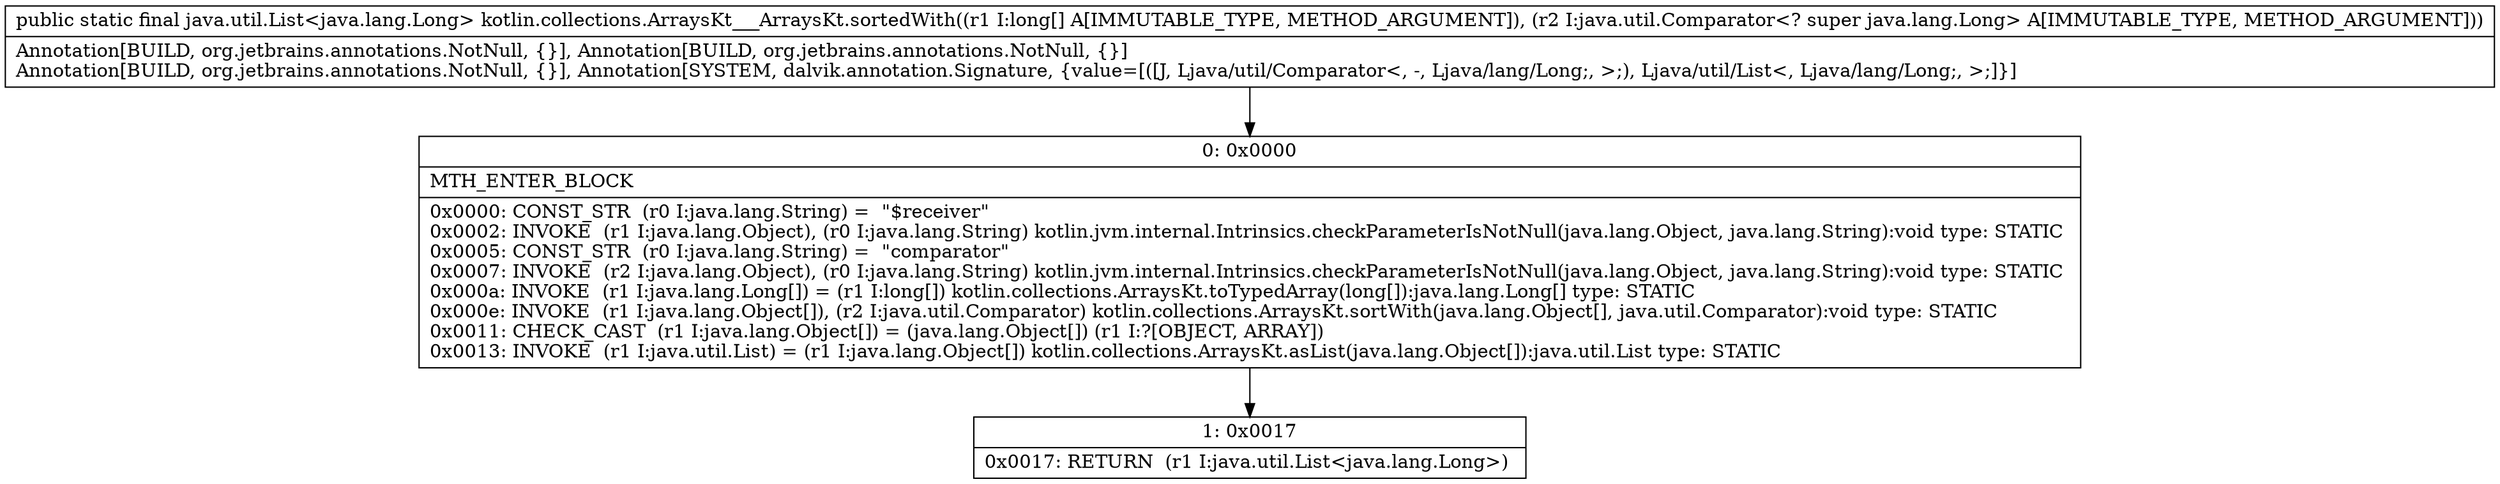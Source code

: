 digraph "CFG forkotlin.collections.ArraysKt___ArraysKt.sortedWith([JLjava\/util\/Comparator;)Ljava\/util\/List;" {
Node_0 [shape=record,label="{0\:\ 0x0000|MTH_ENTER_BLOCK\l|0x0000: CONST_STR  (r0 I:java.lang.String) =  \"$receiver\" \l0x0002: INVOKE  (r1 I:java.lang.Object), (r0 I:java.lang.String) kotlin.jvm.internal.Intrinsics.checkParameterIsNotNull(java.lang.Object, java.lang.String):void type: STATIC \l0x0005: CONST_STR  (r0 I:java.lang.String) =  \"comparator\" \l0x0007: INVOKE  (r2 I:java.lang.Object), (r0 I:java.lang.String) kotlin.jvm.internal.Intrinsics.checkParameterIsNotNull(java.lang.Object, java.lang.String):void type: STATIC \l0x000a: INVOKE  (r1 I:java.lang.Long[]) = (r1 I:long[]) kotlin.collections.ArraysKt.toTypedArray(long[]):java.lang.Long[] type: STATIC \l0x000e: INVOKE  (r1 I:java.lang.Object[]), (r2 I:java.util.Comparator) kotlin.collections.ArraysKt.sortWith(java.lang.Object[], java.util.Comparator):void type: STATIC \l0x0011: CHECK_CAST  (r1 I:java.lang.Object[]) = (java.lang.Object[]) (r1 I:?[OBJECT, ARRAY]) \l0x0013: INVOKE  (r1 I:java.util.List) = (r1 I:java.lang.Object[]) kotlin.collections.ArraysKt.asList(java.lang.Object[]):java.util.List type: STATIC \l}"];
Node_1 [shape=record,label="{1\:\ 0x0017|0x0017: RETURN  (r1 I:java.util.List\<java.lang.Long\>) \l}"];
MethodNode[shape=record,label="{public static final java.util.List\<java.lang.Long\> kotlin.collections.ArraysKt___ArraysKt.sortedWith((r1 I:long[] A[IMMUTABLE_TYPE, METHOD_ARGUMENT]), (r2 I:java.util.Comparator\<? super java.lang.Long\> A[IMMUTABLE_TYPE, METHOD_ARGUMENT]))  | Annotation[BUILD, org.jetbrains.annotations.NotNull, \{\}], Annotation[BUILD, org.jetbrains.annotations.NotNull, \{\}]\lAnnotation[BUILD, org.jetbrains.annotations.NotNull, \{\}], Annotation[SYSTEM, dalvik.annotation.Signature, \{value=[([J, Ljava\/util\/Comparator\<, \-, Ljava\/lang\/Long;, \>;), Ljava\/util\/List\<, Ljava\/lang\/Long;, \>;]\}]\l}"];
MethodNode -> Node_0;
Node_0 -> Node_1;
}

